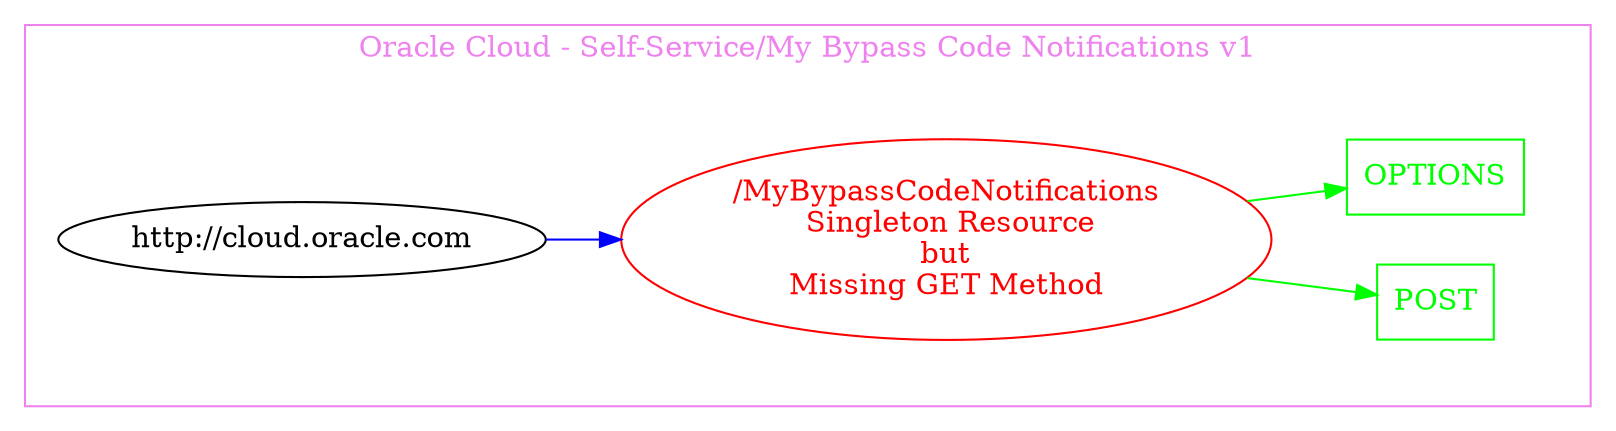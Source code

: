 digraph Cloud_Computing_REST_API {
rankdir="LR";
subgraph cluster_0 {
label="Oracle Cloud - Self-Service/My Bypass Code Notifications v1"
color=violet
fontcolor=violet
subgraph cluster_1 {
label=""
color=white
fontcolor=white
node1 [label="http://cloud.oracle.com", shape="ellipse", color="black", fontcolor="black"]
node1 -> node2 [color="blue", fontcolor="blue"]
subgraph cluster_2 {
label=""
color=white
fontcolor=white
node2 [label="/MyBypassCodeNotifications\n Singleton Resource\nbut\nMissing GET Method", shape="ellipse", color="red", fontcolor="red"]
node2 -> node3 [color="green", fontcolor="green"]
subgraph cluster_3 {
label=""
color=white
fontcolor=white
node3 [label="POST", shape="box", color="green", fontcolor="green"]
}
node2 -> node4 [color="green", fontcolor="green"]
subgraph cluster_4 {
label=""
color=white
fontcolor=white
node4 [label="OPTIONS", shape="box", color="green", fontcolor="green"]
}
}
}
}
}
